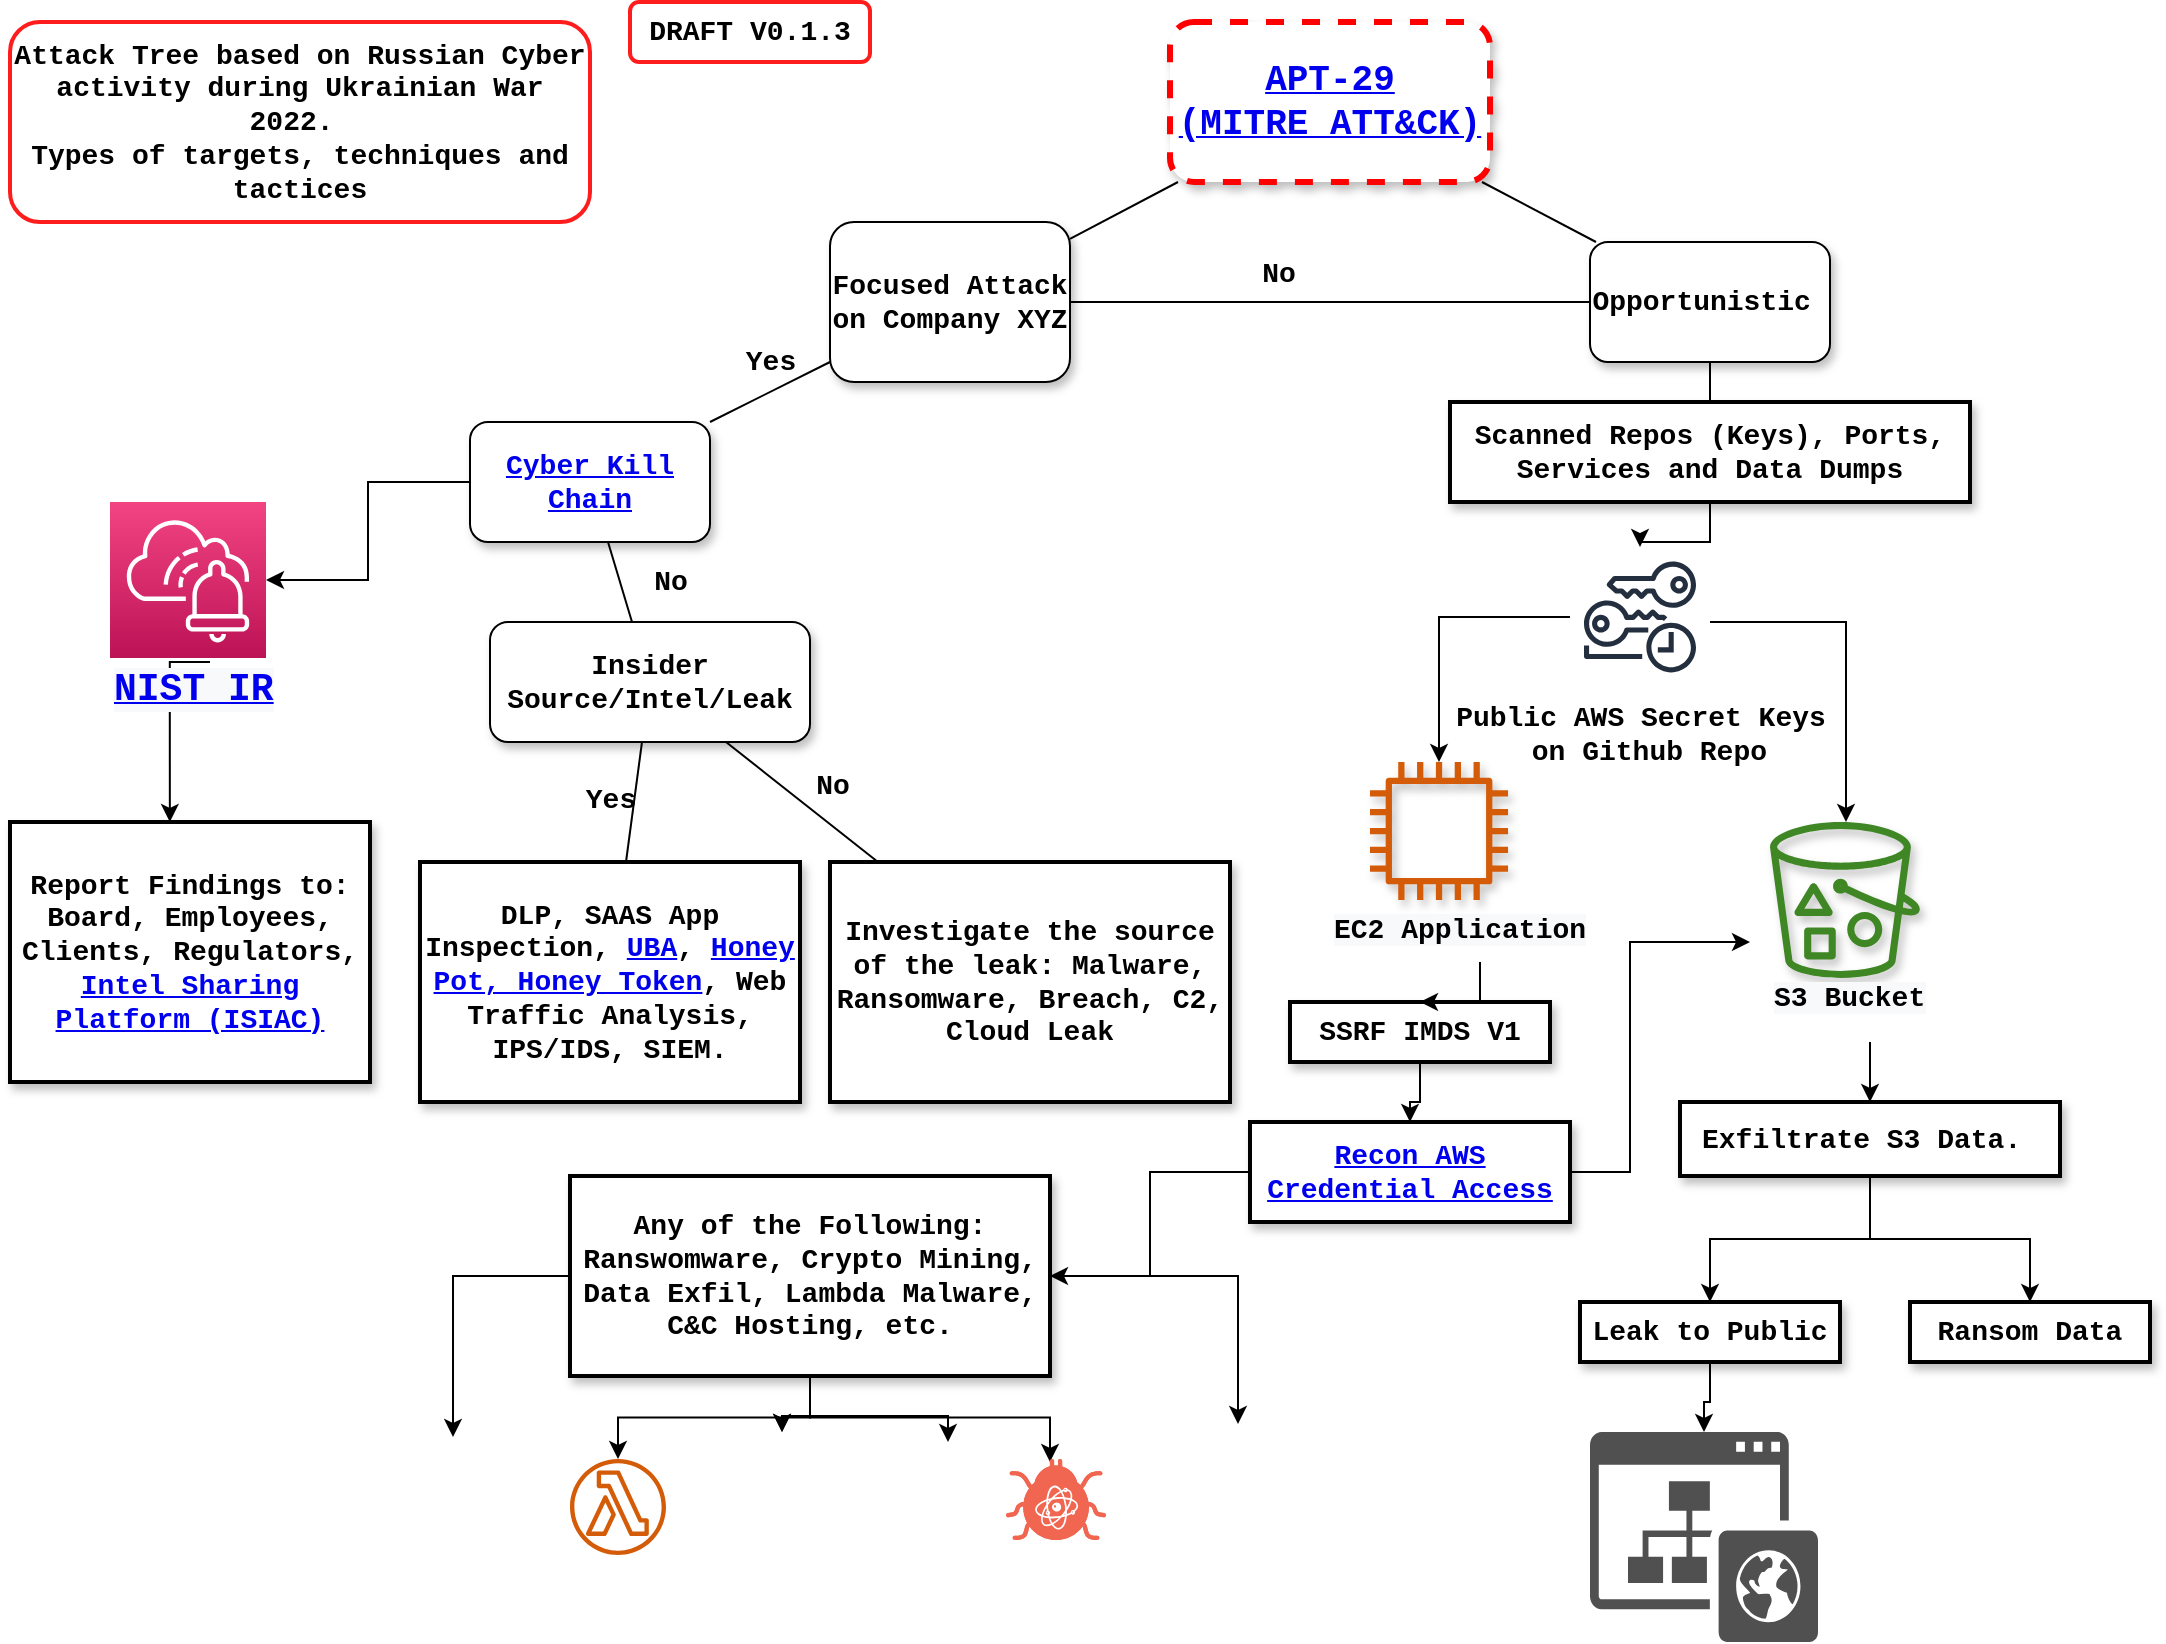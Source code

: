 <mxfile version="18.2.0" type="github">
  <diagram name="Page-1" id="10a91c8b-09ff-31b1-d368-03940ed4cc9e">
    <mxGraphModel dx="1420" dy="1260" grid="1" gridSize="10" guides="1" tooltips="1" connect="1" arrows="1" fold="1" page="1" pageScale="1" pageWidth="1100" pageHeight="850" background="none" math="0" shadow="0">
      <root>
        <mxCell id="0" />
        <mxCell id="1" parent="0" />
        <mxCell id="62893188c0fa7362-1" value="&lt;a href=&quot;https://attack.mitre.org/groups/G0016&quot; style=&quot;font-size: 18px;&quot;&gt;APT-29 &lt;br style=&quot;font-size: 18px;&quot;&gt;(MITRE ATT&amp;amp;CK)&lt;/a&gt;" style="whiteSpace=wrap;html=1;rounded=1;shadow=1;labelBackgroundColor=none;strokeWidth=3;fontFamily=Courier New;fontSize=18;align=center;fontStyle=1;strokeColor=#FF0000;dashed=1;" parent="1" vertex="1">
          <mxGeometry x="600" y="20" width="160" height="80" as="geometry" />
        </mxCell>
        <mxCell id="62893188c0fa7362-2" value="&lt;span style=&quot;font-size: 14px;&quot;&gt;Focused Attack on Company XYZ&lt;/span&gt;" style="whiteSpace=wrap;html=1;rounded=1;shadow=1;labelBackgroundColor=none;strokeWidth=1;fontFamily=Courier New;fontSize=14;align=center;fontStyle=1" parent="1" vertex="1">
          <mxGeometry x="430" y="120" width="120" height="80" as="geometry" />
        </mxCell>
        <mxCell id="62893188c0fa7362-3" value="&lt;span style=&quot;font-size: 14px;&quot;&gt;Opportunistic&amp;nbsp;&lt;/span&gt;" style="whiteSpace=wrap;html=1;rounded=1;shadow=1;labelBackgroundColor=none;strokeWidth=1;fontFamily=Courier New;fontSize=14;align=center;fontStyle=1" parent="1" vertex="1">
          <mxGeometry x="810" y="130" width="120" height="60" as="geometry" />
        </mxCell>
        <mxCell id="62893188c0fa7362-4" value="" style="rounded=0;html=1;labelBackgroundColor=none;startArrow=none;startFill=0;startSize=5;endArrow=none;endFill=0;endSize=5;jettySize=auto;orthogonalLoop=1;strokeWidth=1;fontFamily=Courier New;fontSize=14;fontStyle=1" parent="1" source="62893188c0fa7362-1" target="62893188c0fa7362-3" edge="1">
          <mxGeometry x="-0.3" y="13" relative="1" as="geometry">
            <mxPoint as="offset" />
          </mxGeometry>
        </mxCell>
        <mxCell id="62893188c0fa7362-5" value="" style="rounded=0;html=1;labelBackgroundColor=none;startArrow=none;startFill=0;startSize=5;endArrow=none;endFill=0;endSize=5;jettySize=auto;orthogonalLoop=1;strokeWidth=1;fontFamily=Courier New;fontSize=14;fontStyle=1" parent="1" source="62893188c0fa7362-1" target="62893188c0fa7362-2" edge="1">
          <mxGeometry x="-0.359" y="-11" relative="1" as="geometry">
            <mxPoint as="offset" />
          </mxGeometry>
        </mxCell>
        <mxCell id="MK2UA-36ZD0nFeq-ao1X-53" style="edgeStyle=orthogonalEdgeStyle;rounded=0;orthogonalLoop=1;jettySize=auto;html=1;fontFamily=Comic Sans MS;fontSize=19;fontColor=default;" edge="1" parent="1" source="62893188c0fa7362-8" target="MK2UA-36ZD0nFeq-ao1X-52">
          <mxGeometry relative="1" as="geometry" />
        </mxCell>
        <mxCell id="62893188c0fa7362-8" value="&lt;a href=&quot;https://www.lockheedmartin.com/en-us/capabilities/cyber/cyber-kill-chain.html&quot; style=&quot;font-size: 14px;&quot;&gt;Cyber Kill Chain&lt;/a&gt;" style="whiteSpace=wrap;html=1;rounded=1;shadow=1;labelBackgroundColor=none;strokeWidth=1;fontFamily=Courier New;fontSize=14;align=center;fontStyle=1" parent="1" vertex="1">
          <mxGeometry x="250" y="220" width="120" height="60" as="geometry" />
        </mxCell>
        <mxCell id="MK2UA-36ZD0nFeq-ao1X-41" style="edgeStyle=orthogonalEdgeStyle;rounded=0;orthogonalLoop=1;jettySize=auto;html=1;fontFamily=Comic Sans MS;fontSize=18;" edge="1" parent="1" source="62893188c0fa7362-10" target="MK2UA-36ZD0nFeq-ao1X-30">
          <mxGeometry relative="1" as="geometry" />
        </mxCell>
        <mxCell id="62893188c0fa7362-10" value="&lt;span style=&quot;font-size: 14px;&quot;&gt;Scanned Repos (Keys), Ports, Services and Data Dumps&lt;br style=&quot;font-size: 14px;&quot;&gt;&lt;/span&gt;" style="whiteSpace=wrap;html=1;rounded=0;shadow=1;labelBackgroundColor=none;strokeWidth=2;fontFamily=Courier New;fontSize=14;align=center;fontStyle=1" parent="1" vertex="1">
          <mxGeometry x="740" y="210" width="260" height="50" as="geometry" />
        </mxCell>
        <mxCell id="62893188c0fa7362-13" value="&lt;span style=&quot;font-size: 14px;&quot;&gt;Insider Source/Intel/Leak&lt;/span&gt;" style="whiteSpace=wrap;html=1;rounded=1;shadow=1;labelBackgroundColor=none;strokeWidth=1;fontFamily=Courier New;fontSize=14;align=center;fontStyle=1" parent="1" vertex="1">
          <mxGeometry x="260" y="320" width="160" height="60" as="geometry" />
        </mxCell>
        <mxCell id="62893188c0fa7362-14" value="Yes" style="rounded=0;html=1;labelBackgroundColor=none;startArrow=none;startFill=0;startSize=5;endArrow=none;endFill=0;endSize=5;jettySize=auto;orthogonalLoop=1;strokeWidth=1;fontFamily=Courier New;fontSize=14;fontStyle=1" parent="1" source="62893188c0fa7362-2" target="62893188c0fa7362-8" edge="1">
          <mxGeometry x="-0.2" y="-14" relative="1" as="geometry">
            <mxPoint as="offset" />
          </mxGeometry>
        </mxCell>
        <mxCell id="62893188c0fa7362-15" value="No" style="rounded=0;html=1;labelBackgroundColor=none;startArrow=none;startFill=0;startSize=5;endArrow=none;endFill=0;endSize=5;jettySize=auto;orthogonalLoop=1;strokeWidth=1;fontFamily=Courier New;fontSize=14;fontStyle=1;entryX=0;entryY=0.5;entryDx=0;entryDy=0;" parent="1" source="62893188c0fa7362-2" target="62893188c0fa7362-3" edge="1">
          <mxGeometry x="-0.2" y="14" relative="1" as="geometry">
            <mxPoint as="offset" />
            <mxPoint x="575" y="280" as="targetPoint" />
          </mxGeometry>
        </mxCell>
        <mxCell id="62893188c0fa7362-16" value="" style="rounded=0;html=1;labelBackgroundColor=none;startArrow=none;startFill=0;startSize=5;endArrow=none;endFill=0;endSize=5;jettySize=auto;orthogonalLoop=1;strokeWidth=1;fontFamily=Courier New;fontSize=14;fontStyle=1" parent="1" source="62893188c0fa7362-3" target="62893188c0fa7362-10" edge="1">
          <mxGeometry x="-0.261" y="-13" relative="1" as="geometry">
            <mxPoint as="offset" />
          </mxGeometry>
        </mxCell>
        <mxCell id="62893188c0fa7362-19" value="No" style="rounded=0;html=1;labelBackgroundColor=none;startArrow=none;startFill=0;startSize=5;endArrow=none;endFill=0;endSize=5;jettySize=auto;orthogonalLoop=1;strokeWidth=1;fontFamily=Courier New;fontSize=14;fontStyle=1" parent="1" source="62893188c0fa7362-8" target="62893188c0fa7362-13" edge="1">
          <mxGeometry x="0.344" y="24" relative="1" as="geometry">
            <mxPoint as="offset" />
          </mxGeometry>
        </mxCell>
        <mxCell id="62893188c0fa7362-22" value="DLP, SAAS App Inspection, &lt;a href=&quot;https://www.varonis.com/blog/user-entity-behavior-analytics-ueba&quot; style=&quot;font-size: 14px;&quot;&gt;UBA&lt;/a&gt;, &lt;a href=&quot;https://canarytokens.org/&quot; style=&quot;font-size: 14px;&quot;&gt;Honey Pot, Honey Token&lt;/a&gt;, Web Traffic Analysis, IPS/IDS, SIEM." style="whiteSpace=wrap;html=1;rounded=0;shadow=1;labelBackgroundColor=none;strokeWidth=2;fontFamily=Courier New;fontSize=14;align=center;fontStyle=1" parent="1" vertex="1">
          <mxGeometry x="225" y="440" width="190" height="120" as="geometry" />
        </mxCell>
        <mxCell id="62893188c0fa7362-23" value="&lt;span style=&quot;font-size: 14px;&quot;&gt;Investigate the source of the leak: Malware, Ransomware, Breach, C2, Cloud Leak&lt;/span&gt;" style="whiteSpace=wrap;html=1;rounded=0;shadow=1;labelBackgroundColor=none;strokeWidth=2;fontFamily=Courier New;fontSize=14;align=center;fontStyle=1" parent="1" vertex="1">
          <mxGeometry x="430" y="440" width="200" height="120" as="geometry" />
        </mxCell>
        <mxCell id="62893188c0fa7362-26" value="Yes" style="rounded=0;html=1;labelBackgroundColor=none;startArrow=none;startFill=0;startSize=5;endArrow=none;endFill=0;endSize=5;jettySize=auto;orthogonalLoop=1;strokeWidth=1;fontFamily=Courier New;fontSize=14;fontStyle=1" parent="1" source="62893188c0fa7362-13" target="62893188c0fa7362-22" edge="1">
          <mxGeometry x="0.003" y="-12" relative="1" as="geometry">
            <mxPoint as="offset" />
          </mxGeometry>
        </mxCell>
        <mxCell id="62893188c0fa7362-27" value="No" style="rounded=0;html=1;labelBackgroundColor=none;startArrow=none;startFill=0;startSize=5;endArrow=none;endFill=0;endSize=5;jettySize=auto;orthogonalLoop=1;strokeWidth=1;fontFamily=Courier New;fontSize=14;fontStyle=1" parent="1" source="62893188c0fa7362-13" target="62893188c0fa7362-23" edge="1">
          <mxGeometry x="0.137" y="16" relative="1" as="geometry">
            <mxPoint as="offset" />
          </mxGeometry>
        </mxCell>
        <mxCell id="MK2UA-36ZD0nFeq-ao1X-2" value="&lt;span style=&quot;font-size: 14px;&quot;&gt;Attack Tree based on Russian Cyber activity during Ukrainian War 2022.&amp;nbsp;&lt;br style=&quot;font-size: 14px;&quot;&gt;Types of targets, techniques and tactices&lt;br style=&quot;font-size: 14px;&quot;&gt;&lt;/span&gt;" style="rounded=1;whiteSpace=wrap;html=1;strokeColor=#FF1C1C;strokeWidth=2;fontSize=14;fontStyle=1;fontFamily=Courier New;" vertex="1" parent="1">
          <mxGeometry x="20" y="20" width="290" height="100" as="geometry" />
        </mxCell>
        <mxCell id="MK2UA-36ZD0nFeq-ao1X-3" value="DRAFT V0.1.3" style="rounded=1;whiteSpace=wrap;html=1;fontSize=14;strokeColor=#FF1C1C;strokeWidth=2;fontStyle=1;fontFamily=Courier New;" vertex="1" parent="1">
          <mxGeometry x="330" y="10" width="120" height="30" as="geometry" />
        </mxCell>
        <mxCell id="MK2UA-36ZD0nFeq-ao1X-4" value="Report Findings to: Board, Employees, Clients, Regulators, &lt;a href=&quot;https://www.fsisac.com/intelligenceexchange&quot; style=&quot;font-size: 14px;&quot;&gt;Intel Sharing Platform (ISIAC)&lt;/a&gt;" style="whiteSpace=wrap;html=1;rounded=0;shadow=1;labelBackgroundColor=none;strokeWidth=2;fontFamily=Courier New;fontSize=14;align=center;fontStyle=1" vertex="1" parent="1">
          <mxGeometry x="20" y="420" width="180" height="130" as="geometry" />
        </mxCell>
        <mxCell id="MK2UA-36ZD0nFeq-ao1X-21" style="edgeStyle=orthogonalEdgeStyle;rounded=0;orthogonalLoop=1;jettySize=auto;html=1;fontFamily=Comic Sans MS;fontSize=18;" edge="1" parent="1" source="MK2UA-36ZD0nFeq-ao1X-17" target="MK2UA-36ZD0nFeq-ao1X-18">
          <mxGeometry relative="1" as="geometry" />
        </mxCell>
        <mxCell id="MK2UA-36ZD0nFeq-ao1X-22" style="edgeStyle=orthogonalEdgeStyle;rounded=0;orthogonalLoop=1;jettySize=auto;html=1;entryX=0.5;entryY=0;entryDx=0;entryDy=0;fontFamily=Comic Sans MS;fontSize=18;" edge="1" parent="1" source="MK2UA-36ZD0nFeq-ao1X-17" target="MK2UA-36ZD0nFeq-ao1X-19">
          <mxGeometry relative="1" as="geometry" />
        </mxCell>
        <mxCell id="MK2UA-36ZD0nFeq-ao1X-17" value="Exfiltrate S3 Data.&amp;nbsp;" style="whiteSpace=wrap;html=1;fontSize=14;fontFamily=Courier New;rounded=0;shadow=1;labelBackgroundColor=none;strokeWidth=2;fontStyle=1;" vertex="1" parent="1">
          <mxGeometry x="855" y="560" width="190" height="37" as="geometry" />
        </mxCell>
        <mxCell id="MK2UA-36ZD0nFeq-ao1X-77" value="" style="edgeStyle=orthogonalEdgeStyle;rounded=0;orthogonalLoop=1;jettySize=auto;html=1;fontFamily=Comic Sans MS;fontSize=19;fontColor=default;" edge="1" parent="1" source="MK2UA-36ZD0nFeq-ao1X-18" target="MK2UA-36ZD0nFeq-ao1X-75">
          <mxGeometry relative="1" as="geometry" />
        </mxCell>
        <mxCell id="MK2UA-36ZD0nFeq-ao1X-18" value="Leak to Public" style="whiteSpace=wrap;html=1;fontSize=14;fontFamily=Courier New;rounded=0;shadow=1;labelBackgroundColor=none;strokeWidth=2;fontStyle=1;" vertex="1" parent="1">
          <mxGeometry x="805" y="660" width="130" height="30" as="geometry" />
        </mxCell>
        <mxCell id="MK2UA-36ZD0nFeq-ao1X-19" value="Ransom Data" style="whiteSpace=wrap;html=1;fontSize=14;fontFamily=Courier New;rounded=0;shadow=1;labelBackgroundColor=none;strokeWidth=2;fontStyle=1;" vertex="1" parent="1">
          <mxGeometry x="970" y="660" width="120" height="30" as="geometry" />
        </mxCell>
        <mxCell id="MK2UA-36ZD0nFeq-ao1X-42" style="edgeStyle=orthogonalEdgeStyle;rounded=0;orthogonalLoop=1;jettySize=auto;html=1;fontFamily=Comic Sans MS;fontSize=18;" edge="1" parent="1" source="MK2UA-36ZD0nFeq-ao1X-30" target="MK2UA-36ZD0nFeq-ao1X-33">
          <mxGeometry relative="1" as="geometry" />
        </mxCell>
        <mxCell id="MK2UA-36ZD0nFeq-ao1X-45" style="edgeStyle=orthogonalEdgeStyle;rounded=0;orthogonalLoop=1;jettySize=auto;html=1;fontFamily=Comic Sans MS;fontSize=18;" edge="1" parent="1" source="MK2UA-36ZD0nFeq-ao1X-30" target="MK2UA-36ZD0nFeq-ao1X-29">
          <mxGeometry relative="1" as="geometry">
            <Array as="points">
              <mxPoint x="938" y="320" />
            </Array>
          </mxGeometry>
        </mxCell>
        <mxCell id="MK2UA-36ZD0nFeq-ao1X-30" value="&lt;span style=&quot;color: rgb(0, 0, 0); font-family: &amp;quot;Courier New&amp;quot;; font-size: 14px; font-weight: 700;&quot;&gt;Public AWS Secret Keys&lt;br&gt;&amp;nbsp;on Github Repo&lt;/span&gt;" style="sketch=0;outlineConnect=0;fontColor=#232F3E;gradientColor=none;strokeColor=#232F3E;fillColor=#ffffff;dashed=0;verticalLabelPosition=bottom;verticalAlign=top;align=center;html=1;fontSize=12;fontStyle=0;aspect=fixed;shape=mxgraph.aws4.resourceIcon;resIcon=mxgraph.aws4.temporary_security_credential;fontFamily=Comic Sans MS;" vertex="1" parent="1">
          <mxGeometry x="800" y="282.5" width="70" height="70" as="geometry" />
        </mxCell>
        <mxCell id="MK2UA-36ZD0nFeq-ao1X-37" value="" style="group" vertex="1" connectable="0" parent="1">
          <mxGeometry x="900" y="420" width="100" height="110" as="geometry" />
        </mxCell>
        <mxCell id="MK2UA-36ZD0nFeq-ao1X-29" value="" style="sketch=0;outlineConnect=0;fontColor=#232F3E;gradientColor=none;fillColor=#3F8624;strokeColor=none;dashed=0;verticalLabelPosition=bottom;verticalAlign=top;align=center;html=1;fontSize=12;fontStyle=0;aspect=fixed;pointerEvents=1;shape=mxgraph.aws4.bucket_with_objects;fontFamily=Comic Sans MS;shadow=1;" vertex="1" parent="MK2UA-36ZD0nFeq-ao1X-37">
          <mxGeometry width="75" height="78" as="geometry" />
        </mxCell>
        <mxCell id="MK2UA-36ZD0nFeq-ao1X-35" value="&lt;meta charset=&quot;utf-8&quot;&gt;&lt;span style=&quot;color: rgb(0, 0, 0); font-family: &amp;quot;Courier New&amp;quot;; font-size: 14px; font-style: normal; font-variant-ligatures: normal; font-variant-caps: normal; font-weight: 700; letter-spacing: normal; orphans: 2; text-align: center; text-indent: 0px; text-transform: none; widows: 2; word-spacing: 0px; -webkit-text-stroke-width: 0px; background-color: rgb(248, 249, 250); text-decoration-thickness: initial; text-decoration-style: initial; text-decoration-color: initial; float: none; display: inline !important;&quot;&gt;S3 Bucket&lt;/span&gt;" style="text;whiteSpace=wrap;html=1;fontSize=18;fontFamily=Comic Sans MS;shadow=1;" vertex="1" parent="MK2UA-36ZD0nFeq-ao1X-37">
          <mxGeometry y="69.259" width="100" height="40.741" as="geometry" />
        </mxCell>
        <mxCell id="MK2UA-36ZD0nFeq-ao1X-38" value="" style="group" vertex="1" connectable="0" parent="1">
          <mxGeometry x="680" y="390" width="150" height="100" as="geometry" />
        </mxCell>
        <mxCell id="MK2UA-36ZD0nFeq-ao1X-27" value="&lt;meta charset=&quot;utf-8&quot;&gt;&lt;span style=&quot;color: rgb(0, 0, 0); font-family: &amp;quot;Courier New&amp;quot;; font-size: 14px; font-style: normal; font-variant-ligatures: normal; font-variant-caps: normal; font-weight: 700; letter-spacing: normal; orphans: 2; text-align: center; text-indent: 0px; text-transform: none; widows: 2; word-spacing: 0px; -webkit-text-stroke-width: 0px; background-color: rgb(248, 249, 250); text-decoration-thickness: initial; text-decoration-style: initial; text-decoration-color: initial; float: none; display: inline !important;&quot;&gt;EC2 Application&lt;/span&gt;" style="text;whiteSpace=wrap;html=1;fontSize=18;fontFamily=Comic Sans MS;shadow=1;" vertex="1" parent="MK2UA-36ZD0nFeq-ao1X-38">
          <mxGeometry y="64.602" width="150" height="35.398" as="geometry" />
        </mxCell>
        <mxCell id="MK2UA-36ZD0nFeq-ao1X-33" value="" style="sketch=0;outlineConnect=0;fontColor=#232F3E;gradientColor=none;fillColor=#D45B07;strokeColor=none;dashed=0;verticalLabelPosition=bottom;verticalAlign=top;align=center;html=1;fontSize=12;fontStyle=0;aspect=fixed;pointerEvents=1;shape=mxgraph.aws4.instance2;fontFamily=Comic Sans MS;shadow=1;" vertex="1" parent="MK2UA-36ZD0nFeq-ao1X-38">
          <mxGeometry x="20" width="69.027" height="69.027" as="geometry" />
        </mxCell>
        <mxCell id="MK2UA-36ZD0nFeq-ao1X-48" style="edgeStyle=orthogonalEdgeStyle;rounded=0;orthogonalLoop=1;jettySize=auto;html=1;fontFamily=Comic Sans MS;fontSize=18;" edge="1" parent="1" source="MK2UA-36ZD0nFeq-ao1X-35" target="MK2UA-36ZD0nFeq-ao1X-17">
          <mxGeometry relative="1" as="geometry" />
        </mxCell>
        <mxCell id="MK2UA-36ZD0nFeq-ao1X-54" style="edgeStyle=orthogonalEdgeStyle;rounded=0;orthogonalLoop=1;jettySize=auto;html=1;entryX=0.444;entryY=0;entryDx=0;entryDy=0;entryPerimeter=0;fontFamily=Comic Sans MS;fontSize=19;fontColor=default;" edge="1" parent="1" target="MK2UA-36ZD0nFeq-ao1X-4">
          <mxGeometry relative="1" as="geometry">
            <mxPoint x="120" y="340" as="sourcePoint" />
            <Array as="points">
              <mxPoint x="100" y="340" />
            </Array>
          </mxGeometry>
        </mxCell>
        <mxCell id="MK2UA-36ZD0nFeq-ao1X-55" value="" style="group" vertex="1" connectable="0" parent="1">
          <mxGeometry x="70" y="260" width="110" height="115" as="geometry" />
        </mxCell>
        <mxCell id="MK2UA-36ZD0nFeq-ao1X-51" value="&lt;meta charset=&quot;utf-8&quot;&gt;&lt;a style=&quot;font-family: &amp;quot;Courier New&amp;quot;; font-size: 19px; font-style: normal; font-variant-ligatures: normal; font-variant-caps: normal; font-weight: 700; letter-spacing: normal; orphans: 2; text-align: center; text-indent: 0px; text-transform: none; widows: 2; word-spacing: 0px; -webkit-text-stroke-width: 0px; background-color: rgb(248, 249, 250);&quot; href=&quot;https://nvlpubs.nist.gov/nistpubs/specialpublications/nist.sp.800-61r2.pdf&quot;&gt;NIST IR&lt;/a&gt;" style="text;whiteSpace=wrap;html=1;fontSize=19;fontFamily=Comic Sans MS;fontColor=default;" vertex="1" parent="MK2UA-36ZD0nFeq-ao1X-55">
          <mxGeometry y="75" width="110" height="40" as="geometry" />
        </mxCell>
        <mxCell id="MK2UA-36ZD0nFeq-ao1X-52" value="" style="sketch=0;points=[[0,0,0],[0.25,0,0],[0.5,0,0],[0.75,0,0],[1,0,0],[0,1,0],[0.25,1,0],[0.5,1,0],[0.75,1,0],[1,1,0],[0,0.25,0],[0,0.5,0],[0,0.75,0],[1,0.25,0],[1,0.5,0],[1,0.75,0]];points=[[0,0,0],[0.25,0,0],[0.5,0,0],[0.75,0,0],[1,0,0],[0,1,0],[0.25,1,0],[0.5,1,0],[0.75,1,0],[1,1,0],[0,0.25,0],[0,0.5,0],[0,0.75,0],[1,0.25,0],[1,0.5,0],[1,0.75,0]];outlineConnect=0;fontColor=#232F3E;gradientColor=#F34482;gradientDirection=north;fillColor=#BC1356;strokeColor=#ffffff;dashed=0;verticalLabelPosition=bottom;verticalAlign=top;align=center;html=1;fontSize=12;fontStyle=0;aspect=fixed;shape=mxgraph.aws4.resourceIcon;resIcon=mxgraph.aws4.systems_manager_incident_manager;shadow=0;fontFamily=Comic Sans MS;" vertex="1" parent="MK2UA-36ZD0nFeq-ao1X-55">
          <mxGeometry width="78" height="78" as="geometry" />
        </mxCell>
        <mxCell id="MK2UA-36ZD0nFeq-ao1X-73" style="edgeStyle=orthogonalEdgeStyle;rounded=0;orthogonalLoop=1;jettySize=auto;html=1;fontFamily=Comic Sans MS;fontSize=19;fontColor=default;" edge="1" parent="1" source="MK2UA-36ZD0nFeq-ao1X-56" target="MK2UA-36ZD0nFeq-ao1X-59">
          <mxGeometry relative="1" as="geometry" />
        </mxCell>
        <mxCell id="MK2UA-36ZD0nFeq-ao1X-56" value="SSRF IMDS V1" style="whiteSpace=wrap;html=1;fontSize=14;fontFamily=Courier New;rounded=0;shadow=1;labelBackgroundColor=none;strokeWidth=2;fontStyle=1;" vertex="1" parent="1">
          <mxGeometry x="660" y="510" width="130" height="30" as="geometry" />
        </mxCell>
        <mxCell id="MK2UA-36ZD0nFeq-ao1X-63" value="" style="edgeStyle=orthogonalEdgeStyle;rounded=0;orthogonalLoop=1;jettySize=auto;html=1;fontFamily=Comic Sans MS;fontSize=19;fontColor=default;" edge="1" parent="1" source="MK2UA-36ZD0nFeq-ao1X-59" target="MK2UA-36ZD0nFeq-ao1X-61">
          <mxGeometry relative="1" as="geometry" />
        </mxCell>
        <mxCell id="MK2UA-36ZD0nFeq-ao1X-64" style="edgeStyle=orthogonalEdgeStyle;rounded=0;orthogonalLoop=1;jettySize=auto;html=1;fontFamily=Comic Sans MS;fontSize=19;fontColor=default;" edge="1" parent="1" source="MK2UA-36ZD0nFeq-ao1X-59">
          <mxGeometry relative="1" as="geometry">
            <mxPoint x="890" y="480" as="targetPoint" />
            <Array as="points">
              <mxPoint x="830" y="595" />
              <mxPoint x="830" y="480" />
            </Array>
          </mxGeometry>
        </mxCell>
        <mxCell id="MK2UA-36ZD0nFeq-ao1X-59" value="&lt;a href=&quot;https://rhinosecuritylabs.com/aws/pacu-open-source-aws-exploitation-framework/&quot;&gt;Recon AWS Credential Access&lt;/a&gt;" style="whiteSpace=wrap;html=1;fontSize=14;fontFamily=Courier New;rounded=0;shadow=1;labelBackgroundColor=none;strokeWidth=2;fontStyle=1;" vertex="1" parent="1">
          <mxGeometry x="640" y="570" width="160" height="50" as="geometry" />
        </mxCell>
        <mxCell id="MK2UA-36ZD0nFeq-ao1X-78" value="" style="edgeStyle=orthogonalEdgeStyle;rounded=0;orthogonalLoop=1;jettySize=auto;html=1;fontFamily=Comic Sans MS;fontSize=19;fontColor=default;" edge="1" parent="1" source="MK2UA-36ZD0nFeq-ao1X-61" target="MK2UA-36ZD0nFeq-ao1X-68">
          <mxGeometry relative="1" as="geometry" />
        </mxCell>
        <mxCell id="MK2UA-36ZD0nFeq-ao1X-79" value="" style="edgeStyle=orthogonalEdgeStyle;rounded=0;orthogonalLoop=1;jettySize=auto;html=1;fontFamily=Comic Sans MS;fontSize=19;fontColor=default;" edge="1" parent="1" source="MK2UA-36ZD0nFeq-ao1X-61" target="MK2UA-36ZD0nFeq-ao1X-68">
          <mxGeometry relative="1" as="geometry" />
        </mxCell>
        <mxCell id="MK2UA-36ZD0nFeq-ao1X-80" style="edgeStyle=orthogonalEdgeStyle;rounded=0;orthogonalLoop=1;jettySize=auto;html=1;fontFamily=Comic Sans MS;fontSize=19;fontColor=default;" edge="1" parent="1" source="MK2UA-36ZD0nFeq-ao1X-61" target="MK2UA-36ZD0nFeq-ao1X-65">
          <mxGeometry relative="1" as="geometry" />
        </mxCell>
        <mxCell id="MK2UA-36ZD0nFeq-ao1X-82" style="edgeStyle=orthogonalEdgeStyle;rounded=0;orthogonalLoop=1;jettySize=auto;html=1;fontFamily=Comic Sans MS;fontSize=19;fontColor=default;" edge="1" parent="1" source="MK2UA-36ZD0nFeq-ao1X-61" target="MK2UA-36ZD0nFeq-ao1X-67">
          <mxGeometry relative="1" as="geometry" />
        </mxCell>
        <mxCell id="MK2UA-36ZD0nFeq-ao1X-84" style="edgeStyle=orthogonalEdgeStyle;rounded=0;orthogonalLoop=1;jettySize=auto;html=1;entryX=0.44;entryY=0.037;entryDx=0;entryDy=0;entryPerimeter=0;fontFamily=Comic Sans MS;fontSize=19;fontColor=default;" edge="1" parent="1" source="MK2UA-36ZD0nFeq-ao1X-61" target="MK2UA-36ZD0nFeq-ao1X-66">
          <mxGeometry relative="1" as="geometry" />
        </mxCell>
        <mxCell id="MK2UA-36ZD0nFeq-ao1X-85" style="edgeStyle=orthogonalEdgeStyle;rounded=0;orthogonalLoop=1;jettySize=auto;html=1;fontFamily=Comic Sans MS;fontSize=19;fontColor=default;" edge="1" parent="1" source="MK2UA-36ZD0nFeq-ao1X-61" target="MK2UA-36ZD0nFeq-ao1X-83">
          <mxGeometry relative="1" as="geometry" />
        </mxCell>
        <mxCell id="MK2UA-36ZD0nFeq-ao1X-88" style="edgeStyle=orthogonalEdgeStyle;rounded=0;orthogonalLoop=1;jettySize=auto;html=1;entryX=0.5;entryY=0;entryDx=0;entryDy=0;fontFamily=Comic Sans MS;fontSize=19;fontColor=default;" edge="1" parent="1" source="MK2UA-36ZD0nFeq-ao1X-61" target="MK2UA-36ZD0nFeq-ao1X-87">
          <mxGeometry relative="1" as="geometry" />
        </mxCell>
        <mxCell id="MK2UA-36ZD0nFeq-ao1X-61" value="Any of the Following: Ranswomware, Crypto Mining, Data Exfil, Lambda Malware, C&amp;amp;C Hosting, etc." style="whiteSpace=wrap;html=1;fontSize=14;fontFamily=Courier New;rounded=0;shadow=1;labelBackgroundColor=none;strokeWidth=2;fontStyle=1;" vertex="1" parent="1">
          <mxGeometry x="300" y="597" width="240" height="100" as="geometry" />
        </mxCell>
        <mxCell id="MK2UA-36ZD0nFeq-ao1X-65" value="" style="shape=image;html=1;verticalAlign=top;verticalLabelPosition=bottom;labelBackgroundColor=#ffffff;imageAspect=0;aspect=fixed;image=https://cdn4.iconfinder.com/data/icons/thin-line-icons-for-seo-and-development-1/64/seo_bug_search-128.png;shadow=0;dashed=1;sketch=0;fontFamily=Comic Sans MS;fontSize=19;fontColor=default;strokeColor=#FF0000;strokeWidth=3;fillColor=none;gradientColor=#FF0080;gradientDirection=east;" vertex="1" parent="1">
          <mxGeometry x="450" y="730" width="78" height="78" as="geometry" />
        </mxCell>
        <mxCell id="MK2UA-36ZD0nFeq-ao1X-66" value="" style="verticalLabelPosition=bottom;sketch=0;html=1;fillColor=#F06650;strokeColor=#ffffff;verticalAlign=top;align=center;points=[];pointerEvents=1;shape=mxgraph.cisco_safe.compositeIcon;bgIcon=threat3;resIcon=mxgraph.cisco_safe.threat.threat_c2;shadow=0;dashed=1;fontFamily=Comic Sans MS;fontSize=19;fontColor=default;" vertex="1" parent="1">
          <mxGeometry x="518" y="738.5" width="50" height="40.5" as="geometry" />
        </mxCell>
        <mxCell id="MK2UA-36ZD0nFeq-ao1X-67" value="" style="sketch=0;outlineConnect=0;fontColor=#232F3E;gradientColor=none;fillColor=#D45B07;strokeColor=none;dashed=0;verticalLabelPosition=bottom;verticalAlign=top;align=center;html=1;fontSize=12;fontStyle=0;aspect=fixed;pointerEvents=1;shape=mxgraph.aws4.lambda_function;shadow=0;fontFamily=Comic Sans MS;" vertex="1" parent="1">
          <mxGeometry x="300" y="738.5" width="48" height="48" as="geometry" />
        </mxCell>
        <mxCell id="MK2UA-36ZD0nFeq-ao1X-68" value="" style="shape=image;html=1;verticalAlign=top;verticalLabelPosition=bottom;labelBackgroundColor=#ffffff;imageAspect=0;aspect=fixed;image=https://cdn3.iconfinder.com/data/icons/fintech-icon/128/02_Bitcoin_Chipset-128.png;shadow=0;dashed=1;sketch=0;fontFamily=Comic Sans MS;fontSize=19;fontColor=default;strokeColor=#FF0000;strokeWidth=3;fillColor=none;gradientColor=#FF0080;gradientDirection=east;" vertex="1" parent="1">
          <mxGeometry x="362" y="725" width="88" height="88" as="geometry" />
        </mxCell>
        <mxCell id="MK2UA-36ZD0nFeq-ao1X-70" style="edgeStyle=orthogonalEdgeStyle;rounded=0;orthogonalLoop=1;jettySize=auto;html=1;fontFamily=Comic Sans MS;fontSize=19;fontColor=default;" edge="1" parent="1" source="MK2UA-36ZD0nFeq-ao1X-27" target="MK2UA-36ZD0nFeq-ao1X-56">
          <mxGeometry relative="1" as="geometry" />
        </mxCell>
        <mxCell id="MK2UA-36ZD0nFeq-ao1X-75" value="" style="sketch=0;pointerEvents=1;shadow=0;dashed=0;html=1;strokeColor=none;fillColor=#505050;labelPosition=center;verticalLabelPosition=bottom;verticalAlign=top;outlineConnect=0;align=center;shape=mxgraph.office.sites.website_public;fontFamily=Comic Sans MS;fontSize=19;fontColor=default;" vertex="1" parent="1">
          <mxGeometry x="810" y="725" width="114" height="105" as="geometry" />
        </mxCell>
        <mxCell id="MK2UA-36ZD0nFeq-ao1X-76" value="" style="shape=image;verticalLabelPosition=bottom;labelBackgroundColor=default;verticalAlign=top;aspect=fixed;imageAspect=0;image=https://academy.avast.com/hs-fs/hubfs/New_Avast_Academy/What%20Is%20the%20Dark%20Web/What-is-Dark-web-01-refresh.png?width=1320&amp;name=What-is-Dark-web-01-refresh.png;" vertex="1" parent="1">
          <mxGeometry x="960" y="712.27" width="125" height="113.46" as="geometry" />
        </mxCell>
        <mxCell id="MK2UA-36ZD0nFeq-ao1X-83" value="" style="shape=image;verticalLabelPosition=bottom;labelBackgroundColor=default;verticalAlign=top;aspect=fixed;imageAspect=0;image=https://info.varonis.com/hubfs/Imported_Blog_Media/c2-hacking-hero-1.png;clipPath=inset(0% 33.33% 0% 33.33% round 49%);" vertex="1" parent="1">
          <mxGeometry x="200" y="727.5" width="83" height="83" as="geometry" />
        </mxCell>
        <mxCell id="MK2UA-36ZD0nFeq-ao1X-87" value="" style="shape=image;verticalLabelPosition=bottom;labelBackgroundColor=default;verticalAlign=top;aspect=fixed;imageAspect=0;image=https://cdn-icons-png.flaticon.com/512/2943/2943443.png;" vertex="1" parent="1">
          <mxGeometry x="588" y="721" width="92" height="92" as="geometry" />
        </mxCell>
      </root>
    </mxGraphModel>
  </diagram>
</mxfile>
